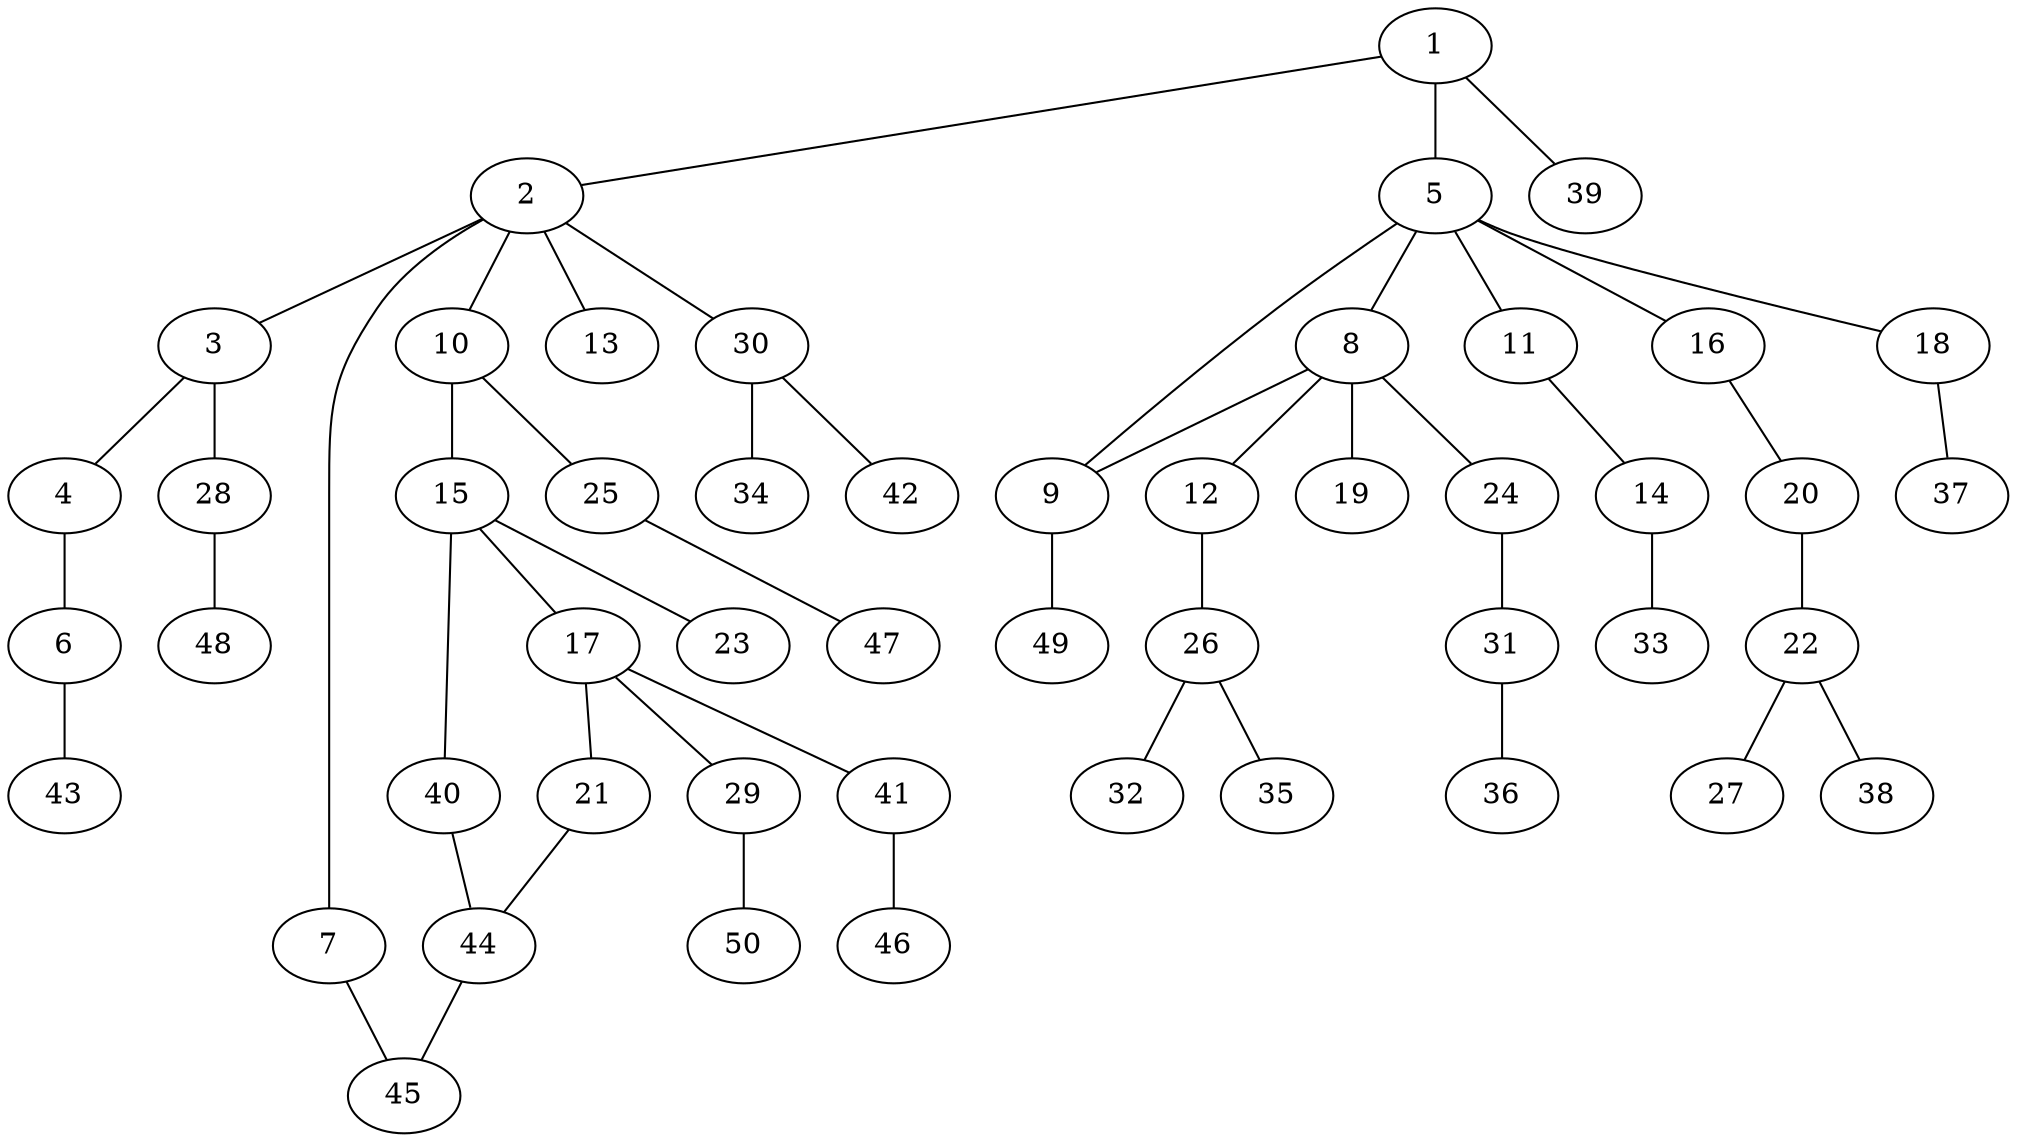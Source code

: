 graph graphname {1--2
1--5
1--39
2--3
2--7
2--10
2--13
2--30
3--4
3--28
4--6
5--8
5--9
5--11
5--16
5--18
6--43
7--45
8--9
8--12
8--19
8--24
9--49
10--15
10--25
11--14
12--26
14--33
15--17
15--23
15--40
16--20
17--21
17--29
17--41
18--37
20--22
21--44
22--27
22--38
24--31
25--47
26--32
26--35
28--48
29--50
30--34
30--42
31--36
40--44
41--46
44--45
}